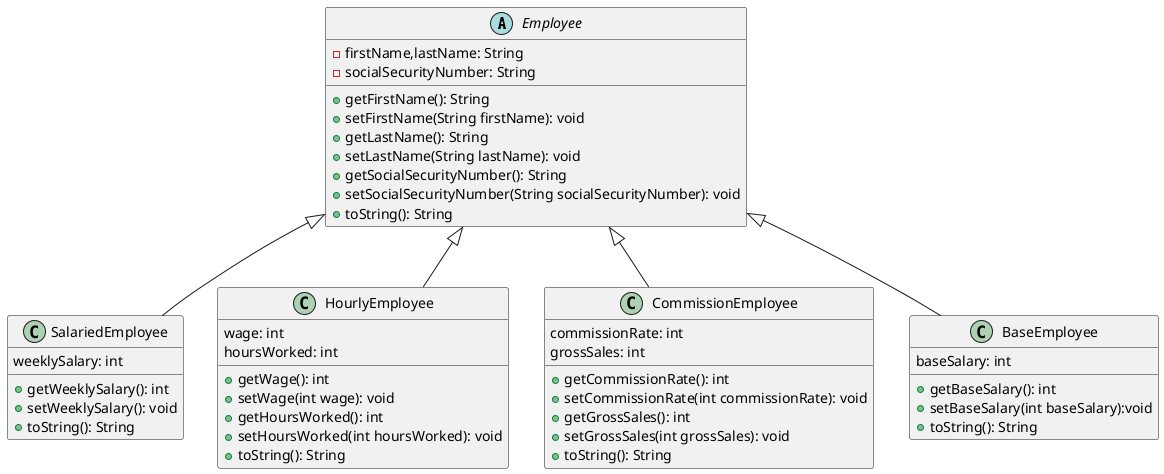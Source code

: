 @startuml
'https://plantuml.com/class-diagram

abstract class Employee {
- firstName,lastName: String
- socialSecurityNumber: String
+ getFirstName(): String
+ setFirstName(String firstName): void
+ getLastName(): String
+ setLastName(String lastName): void
+ getSocialSecurityNumber(): String
+ setSocialSecurityNumber(String socialSecurityNumber): void
+ toString(): String
}

class SalariedEmployee {
weeklySalary: int
+ getWeeklySalary(): int
+ setWeeklySalary(): void
+ toString(): String
}

class HourlyEmployee {
wage: int
hoursWorked: int
+ getWage(): int
+ setWage(int wage): void
+ getHoursWorked(): int
+ setHoursWorked(int hoursWorked): void
+ toString(): String
}

class CommissionEmployee {
commissionRate: int
grossSales: int
+ getCommissionRate(): int
+ setCommissionRate(int commissionRate): void
+ getGrossSales(): int
+  setGrossSales(int grossSales): void
+ toString(): String
}

class BaseEmployee {
baseSalary: int
+ getBaseSalary(): int
+ setBaseSalary(int baseSalary):void
+ toString(): String
}

Employee <|-- SalariedEmployee
Employee <|-- HourlyEmployee
Employee<|-- CommissionEmployee
Employee<|-- BaseEmployee

@enduml
